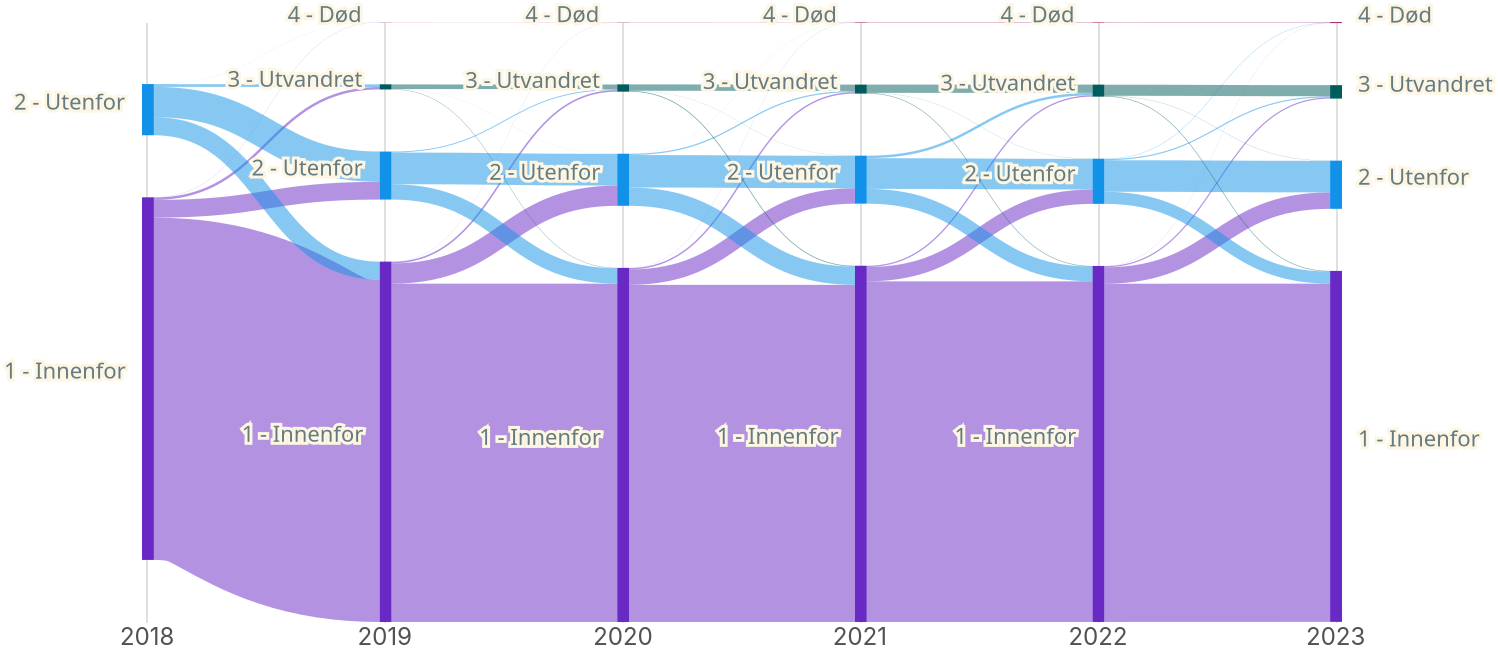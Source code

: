 {
  "usermeta": {
    "preamble": "This chart was created by https://microdata.no. Edit the `config` section to alter appearance."
  },
  "axes": [
    {
      "orient": "bottom",
      "labelAngle": 0,
      "scale": "x",
      "domain": false,
      "ticks": false,
      "encode": {
        "labels": {
          "update": {"text": {"scale": "stackNames", "field": "value"}}
        }
      }
    }
  ],
  "width": 600,
  "scales": [
    {
      "name": "x",
      "type": "band",
      "range": "width",
      "domain": {"data": "finalTable", "field": "stack"},
      "paddingInner": 0.95
    },
    {
      "name": "stackNames",
      "type": "ordinal",
      "range": {"data": "finalTable", "field": "stacklabel"},
      "domain": {"data": "finalTable", "field": "stack"}
    },
    {
      "name": "y",
      "type": "linear",
      "range": "height",
      "domain": {"data": "finalTable", "field": "y1"}
    },
    {
      "name": "color",
      "type": "ordinal",
      "range": "category",
      "domain": {"data": "finalTable", "field": "code"}
    }
  ],
  "$schema": "https://vega.github.io/schema/vega/v6.json",
  "marks": [
    {
      "type": "rect",
      "from": {"data": "finalTable"},
      "encode": {
        "update": {
          "x": {"scale": "x", "field": "stack"},
          "width": {"scale": "x", "band": 1},
          "y": {"scale": "y", "field": "y0"},
          "y2": {"scale": "y", "field": "y1"},
          "fill": {"scale": "color", "field": "code"},
          "fillOpacity": {
            "signal": "( segmentHover.hovered == datum.name || pathHover.source == datum.name || pathHover.destination == datum.name || (indexof(( segmentHover.codes || []), datum.name) > -1) ) ? 1 : chartHover.hovered != null ? 0.2 : 1 "
          },
          "strokeWidth": {"value": 0},
          "stroke": {"scale": "color", "field": "code"}
        },
        "hover": {
          "tooltip": {
            "signal": "datum.stacklabel + ', ' + datum.catlabel + '  ' + format(datum.percentage, '.1%') "
          }
        }
      }
    },
    {
      "type": "path",
      "name": "links",
      "from": {"data": "linkTable"},
      "clip": true,
      "encode": {
        "update": {
          "strokeWidth": {"field": "strokeWidth"},
          "path": {"field": "path"},
          "strokeOpacity": {
            "signal": "( segmentHover.hovered == datum.source || segmentHover.hovered == datum.destination || ( pathHover.source == datum.source && pathHover.destination == datum.destination ) ) ? 1 : chartHover.hovered != null ? 0.2 : 0.5 "
          },
          "stroke": {"field": "sourceCode", "scale": "color"}
        },
        "hover": {
          "tooltip": {
            "signal": "datum.sourceStackLabel + ', ' + datum.sourceLabel + ' → '  + datum.destinationStackLabel + ', ' + datum.destinationLabel + '​  ' + format(datum.value, ',.0f') "
          }
        }
      }
    },
    {
      "type": "group",
      "name": "labelText",
      "zindex": 1,
      "from": {
        "facet": {
          "data": "finalTable",
          "name": "labelFacet",
          "groupby": [
            "name",
            "stack",
            "yc",
            "value",
            "sourceLabel",
            "stackLabel",
            "labelpos"
          ]
        }
      },
      "clip": false,
      "encode": {
        "update": {
          "x": {
            "signal": "datum.labelpos=='left'?scale('x',datum.stack)-8 : scale('x',datum.stack) + (bandwidth('x')) +8"
          },
          "yc": {"scale": "y", "signal": "datum.yc"},
          "width": {"signal": "0"},
          "height": {"signal": "0"},
          "fillOpacity": {"signal": "1"}
        }
      },
      "marks": [
        {
          "type": "text",
          "name": "headingOutline",
          "from": {"data": "labelFacet"},
          "encode": {
            "update": {
              "x": {"value": 0},
              "y": {"value": 0},
              "text": {
                "signal": "datum.labelpos=='none'?'':(datum.shortlabel?datum.shortlabel:datum.catlabel)"
              },
              "align": {"signal": "datum.labelpos=='left'?'right':'left'"},
              "fontWeight": {"value": "normal"},
              "stroke": {"value": "#fdf6e3"},
              "strokeOpacity": {
                "signal": "( segmentHover.hovered == datum.name || pathHover.source == datum.name || pathHover.destination == datum.name || (indexof(( segmentHover.codes || []), datum.name) > -1) ) ? 1 : chartHover.hovered != null ? 0.2 : 1 "
              },
              "strokeWidth": {"value": 3}
            }
          }
        },
        {
          "type": "text",
          "name": "heading",
          "from": {"data": "labelFacet"},
          "encode": {
            "update": {
              "x": {"value": 0},
              "y": {"value": 0},
              "text": {
                "signal": "datum.labelpos=='none'?'':(datum.shortlabel?datum.shortlabel:datum.catlabel)"
              },
              "align": {"signal": "datum.labelpos=='left'?'right':'left'"},
              "fill": {"value": "#657b83"},
              "fillOpacity": {
                "signal": "( segmentHover.hovered == datum.name || pathHover.source == datum.name || pathHover.destination == datum.name || (indexof(( segmentHover.codes || []), datum.name) > -1) ) ? 1 : chartHover.hovered != null ? 0.2 : 1 "
              },
              "fontWeight": {"value": "normal"}
            }
          }
        }
      ]
    },
    {
      "type": "rect",
      "from": {"data": "labelText"},
      "encode": {
        "update": {
          "x": {"field": "bounds.x1", "offset": -2},
          "x2": {"field": "bounds.x2", "offset": 2},
          "y": {"field": "bounds.y1", "offset": -2},
          "y2": {"field": "bounds.y2", "offset": 2},
          "opacity": {"value": 0},
          "cornerRadius": {"value": 4}
        }
      }
    }
  ],
  "signals": [
    {
      "name": "standardGap",
      "value": 15,
      "description": "Gap as a percentage of full domain"
    },
    {
      "name": "chartHover",
      "value": {},
      "description": "mouse is hovering the chart",
      "on": [
        {"events": "view:mouseover", "update": "{hovered:true}"},
        {"events": "mouseout", "update": "{}"}
      ]
    },
    {
      "name": "segmentHover",
      "description": "Highlight related segments and link when hovering segment",
      "value": {},
      "on": [
        {
          "events": "rect:mouseover",
          "update": "{hovered:datum.name, code: datum.code, codes: ((data('linkedSegments')[0])[datum.name])}"
        },
        {"events": "mouseout", "update": "{}"}
      ]
    },
    {
      "name": "pathHover",
      "description": "Highlight related segments and link when hovering links",
      "value": {},
      "on": [
        {
          "events": "path:mouseover",
          "update": "{source:datum.source, destination:datum.destination}"
        },
        {"events": "mouseout", "update": "{}"}
      ]
    },
    {
      "name": "base",
      "value": "center",
      "description": "How to stack (center or zero)"
    }
  ],
  "height": 300,
  "data": [
    {
      "name": "rawcats",
      "values": [
        {
          "code": "1.1 - Innenfor",
          "label": "1 - Innenfor",
          "trunkated-label": null
        },
        {
          "code": "1.2 - Utenfor",
          "label": "2 - Utenfor",
          "trunkated-label": null
        },
        {
          "code": "2.1 - Innenfor",
          "label": "1 - Innenfor",
          "trunkated-label": null
        },
        {
          "code": "2.2 - Utenfor",
          "label": "2 - Utenfor",
          "trunkated-label": null
        },
        {
          "code": "2.3 - Utvandret",
          "label": "3 - Utvandret",
          "trunkated-label": null
        },
        {"code": "2.4 - Død", "label": "4 - Død", "trunkated-label": null},
        {
          "code": "3.1 - Innenfor",
          "label": "1 - Innenfor",
          "trunkated-label": null
        },
        {
          "code": "3.2 - Utenfor",
          "label": "2 - Utenfor",
          "trunkated-label": null
        },
        {
          "code": "3.3 - Utvandret",
          "label": "3 - Utvandret",
          "trunkated-label": null
        },
        {"code": "3.4 - Død", "label": "4 - Død", "trunkated-label": null},
        {
          "code": "4.1 - Innenfor",
          "label": "1 - Innenfor",
          "trunkated-label": null
        },
        {
          "code": "4.2 - Utenfor",
          "label": "2 - Utenfor",
          "trunkated-label": null
        },
        {
          "code": "4.3 - Utvandret",
          "label": "3 - Utvandret",
          "trunkated-label": null
        },
        {"code": "4.4 - Død", "label": "4 - Død", "trunkated-label": null},
        {
          "code": "5.1 - Innenfor",
          "label": "1 - Innenfor",
          "trunkated-label": null
        },
        {
          "code": "5.2 - Utenfor",
          "label": "2 - Utenfor",
          "trunkated-label": null
        },
        {
          "code": "5.3 - Utvandret",
          "label": "3 - Utvandret",
          "trunkated-label": null
        },
        {"code": "5.4 - Død", "label": "4 - Død", "trunkated-label": null},
        {
          "code": "6.1 - Innenfor",
          "label": "1 - Innenfor",
          "trunkated-label": null
        },
        {
          "code": "6.2 - Utenfor",
          "label": "2 - Utenfor",
          "trunkated-label": null
        },
        {
          "code": "6.3 - Utvandret",
          "label": "3 - Utvandret",
          "trunkated-label": null
        },
        {"code": "6.4 - Død", "label": "4 - Død", "trunkated-label": null}
      ]
    },
    {
      "name": "rawstacks",
      "values": [
        {"id": 1, "label": "2018", "height": 80},
        {"id": 2, "label": "2019", "height": 80},
        {"id": 3, "label": "2020", "height": 80},
        {"id": 4, "label": "2021", "height": 80},
        {"id": 5, "label": "2022", "height": 80},
        {"id": 6, "label": "2023", "height": 80}
      ]
    },
    {
      "name": "rawstacksegments",
      "values": [
        {
          "catid": "1.1 - Innenfor",
          "code": "1 - Innenfor",
          "stack": 1,
          "sort": 1,
          "labelpos": "left",
          "gap": 0
        },
        {
          "catid": "1.2 - Utenfor",
          "code": "2 - Utenfor",
          "stack": 1,
          "sort": 1,
          "labelpos": "left",
          "gap": 0
        },
        {
          "catid": "2.1 - Innenfor",
          "code": "1 - Innenfor",
          "stack": 2,
          "sort": 2,
          "labelpos": "left",
          "gap": 0
        },
        {
          "catid": "2.2 - Utenfor",
          "code": "2 - Utenfor",
          "stack": 2,
          "sort": 2,
          "labelpos": "left",
          "gap": 0
        },
        {
          "catid": "2.3 - Utvandret",
          "code": "3 - Utvandret",
          "stack": 2,
          "sort": 2,
          "labelpos": "left",
          "gap": 0
        },
        {
          "catid": "2.4 - Død",
          "code": "4 - Død",
          "stack": 2,
          "sort": 2,
          "labelpos": "left",
          "gap": 0
        },
        {
          "catid": "3.1 - Innenfor",
          "code": "1 - Innenfor",
          "stack": 3,
          "sort": 3,
          "labelpos": "left",
          "gap": 0
        },
        {
          "catid": "3.2 - Utenfor",
          "code": "2 - Utenfor",
          "stack": 3,
          "sort": 3,
          "labelpos": "left",
          "gap": 0
        },
        {
          "catid": "3.3 - Utvandret",
          "code": "3 - Utvandret",
          "stack": 3,
          "sort": 3,
          "labelpos": "left",
          "gap": 0
        },
        {
          "catid": "3.4 - Død",
          "code": "4 - Død",
          "stack": 3,
          "sort": 3,
          "labelpos": "left",
          "gap": 0
        },
        {
          "catid": "4.1 - Innenfor",
          "code": "1 - Innenfor",
          "stack": 4,
          "sort": 4,
          "labelpos": "left",
          "gap": 0
        },
        {
          "catid": "4.2 - Utenfor",
          "code": "2 - Utenfor",
          "stack": 4,
          "sort": 4,
          "labelpos": "left",
          "gap": 0
        },
        {
          "catid": "4.3 - Utvandret",
          "code": "3 - Utvandret",
          "stack": 4,
          "sort": 4,
          "labelpos": "left",
          "gap": 0
        },
        {
          "catid": "4.4 - Død",
          "code": "4 - Død",
          "stack": 4,
          "sort": 4,
          "labelpos": "left",
          "gap": 0
        },
        {
          "catid": "5.1 - Innenfor",
          "code": "1 - Innenfor",
          "stack": 5,
          "sort": 5,
          "labelpos": "left",
          "gap": 0
        },
        {
          "catid": "5.2 - Utenfor",
          "code": "2 - Utenfor",
          "stack": 5,
          "sort": 5,
          "labelpos": "left",
          "gap": 0
        },
        {
          "catid": "5.3 - Utvandret",
          "code": "3 - Utvandret",
          "stack": 5,
          "sort": 5,
          "labelpos": "left",
          "gap": 0
        },
        {
          "catid": "5.4 - Død",
          "code": "4 - Død",
          "stack": 5,
          "sort": 5,
          "labelpos": "left",
          "gap": 0
        },
        {
          "catid": "6.1 - Innenfor",
          "code": "1 - Innenfor",
          "stack": 6,
          "sort": 6,
          "labelpos": "right",
          "gap": 0
        },
        {
          "catid": "6.2 - Utenfor",
          "code": "2 - Utenfor",
          "stack": 6,
          "sort": 6,
          "labelpos": "right",
          "gap": 0
        },
        {
          "catid": "6.3 - Utvandret",
          "code": "3 - Utvandret",
          "stack": 6,
          "sort": 6,
          "labelpos": "right",
          "gap": 0
        },
        {
          "catid": "6.4 - Død",
          "code": "4 - Død",
          "stack": 6,
          "sort": 6,
          "labelpos": "right",
          "gap": 0
        }
      ]
    },
    {
      "name": "rawpaths",
      "values": [
        {
          "source": "1.1 - Innenfor",
          "destination": "2.1 - Innenfor",
          "value": 33832,
          "from-stack": 1,
          "to-stack": 2
        },
        {
          "source": "1.1 - Innenfor",
          "destination": "2.2 - Utenfor",
          "value": 1750,
          "from-stack": 1,
          "to-stack": 2
        },
        {
          "source": "1.1 - Innenfor",
          "destination": "2.3 - Utvandret",
          "value": 245,
          "from-stack": 1,
          "to-stack": 2
        },
        {
          "source": "1.1 - Innenfor",
          "destination": "2.4 - Død",
          "value": 16,
          "from-stack": 1,
          "to-stack": 2
        },
        {
          "source": "1.2 - Utenfor",
          "destination": "2.1 - Innenfor",
          "value": 1789,
          "from-stack": 1,
          "to-stack": 2
        },
        {
          "source": "1.2 - Utenfor",
          "destination": "2.2 - Utenfor",
          "value": 2996,
          "from-stack": 1,
          "to-stack": 2
        },
        {
          "source": "1.2 - Utenfor",
          "destination": "2.3 - Utvandret",
          "value": 265,
          "from-stack": 1,
          "to-stack": 2
        },
        {
          "source": "1.2 - Utenfor",
          "destination": "2.4 - Død",
          "value": 8,
          "from-stack": 1,
          "to-stack": 2
        },
        {
          "source": "2.1 - Innenfor",
          "destination": "3.1 - Innenfor",
          "value": 33443,
          "from-stack": 2,
          "to-stack": 3
        },
        {
          "source": "2.1 - Innenfor",
          "destination": "3.2 - Utenfor",
          "value": 2001,
          "from-stack": 2,
          "to-stack": 3
        },
        {
          "source": "2.1 - Innenfor",
          "destination": "3.3 - Utvandret",
          "value": 159,
          "from-stack": 2,
          "to-stack": 3
        },
        {
          "source": "2.1 - Innenfor",
          "destination": "3.4 - Død",
          "value": 11,
          "from-stack": 2,
          "to-stack": 3
        },
        {
          "source": "2.2 - Utenfor",
          "destination": "3.1 - Innenfor",
          "value": 1521,
          "from-stack": 2,
          "to-stack": 3
        },
        {
          "source": "2.2 - Utenfor",
          "destination": "3.2 - Utenfor",
          "value": 3130,
          "from-stack": 2,
          "to-stack": 3
        },
        {
          "source": "2.2 - Utenfor",
          "destination": "3.3 - Utvandret",
          "value": 92,
          "from-stack": 2,
          "to-stack": 3
        },
        {
          "source": "2.3 - Utvandret",
          "destination": "3.1 - Innenfor",
          "value": 38,
          "from-stack": 2,
          "to-stack": 3
        },
        {
          "source": "2.3 - Utvandret",
          "destination": "3.2 - Utenfor",
          "value": 6,
          "from-stack": 2,
          "to-stack": 3
        },
        {
          "source": "2.3 - Utvandret",
          "destination": "3.3 - Utvandret",
          "value": 456,
          "from-stack": 2,
          "to-stack": 3
        },
        {
          "source": "2.4 - Død",
          "destination": "3.4 - Død",
          "value": 18,
          "from-stack": 2,
          "to-stack": 3
        },
        {
          "source": "3.1 - Innenfor",
          "destination": "4.1 - Innenfor",
          "value": 33324,
          "from-stack": 3,
          "to-stack": 4
        },
        {
          "source": "3.1 - Innenfor",
          "destination": "4.2 - Utenfor",
          "value": 1522,
          "from-stack": 3,
          "to-stack": 4
        },
        {
          "source": "3.1 - Innenfor",
          "destination": "4.3 - Utvandret",
          "value": 141,
          "from-stack": 3,
          "to-stack": 4
        },
        {
          "source": "3.1 - Innenfor",
          "destination": "4.4 - Død",
          "value": 12,
          "from-stack": 3,
          "to-stack": 4
        },
        {
          "source": "3.2 - Utenfor",
          "destination": "4.1 - Innenfor",
          "value": 1812,
          "from-stack": 3,
          "to-stack": 4
        },
        {
          "source": "3.2 - Utenfor",
          "destination": "4.2 - Utenfor",
          "value": 3207,
          "from-stack": 3,
          "to-stack": 4
        },
        {
          "source": "3.2 - Utenfor",
          "destination": "4.3 - Utvandret",
          "value": 120,
          "from-stack": 3,
          "to-stack": 4
        },
        {
          "source": "3.2 - Utenfor",
          "destination": "4.4 - Død",
          "value": 7,
          "from-stack": 3,
          "to-stack": 4
        },
        {
          "source": "3.3 - Utvandret",
          "destination": "4.1 - Innenfor",
          "value": 78,
          "from-stack": 3,
          "to-stack": 4
        },
        {
          "source": "3.3 - Utvandret",
          "destination": "4.2 - Utenfor",
          "value": 14,
          "from-stack": 3,
          "to-stack": 4
        },
        {
          "source": "3.3 - Utvandret",
          "destination": "4.3 - Utvandret",
          "value": 630,
          "from-stack": 3,
          "to-stack": 4
        },
        {
          "source": "3.4 - Død",
          "destination": "4.4 - Død",
          "value": 28,
          "from-stack": 3,
          "to-stack": 4
        },
        {
          "source": "4.1 - Innenfor",
          "destination": "5.1 - Innenfor",
          "value": 33671,
          "from-stack": 4,
          "to-stack": 5
        },
        {
          "source": "4.1 - Innenfor",
          "destination": "5.2 - Utenfor",
          "value": 1414,
          "from-stack": 4,
          "to-stack": 5
        },
        {
          "source": "4.1 - Innenfor",
          "destination": "5.3 - Utvandret",
          "value": 127,
          "from-stack": 4,
          "to-stack": 5
        },
        {
          "source": "4.2 - Utenfor",
          "destination": "5.1 - Innenfor",
          "value": 1464,
          "from-stack": 4,
          "to-stack": 5
        },
        {
          "source": "4.2 - Utenfor",
          "destination": "5.2 - Utenfor",
          "value": 3032,
          "from-stack": 4,
          "to-stack": 5
        },
        {
          "source": "4.2 - Utenfor",
          "destination": "5.3 - Utvandret",
          "value": 245,
          "from-stack": 4,
          "to-stack": 5
        },
        {
          "source": "4.3 - Utvandret",
          "destination": "5.1 - Innenfor",
          "value": 58,
          "from-stack": 4,
          "to-stack": 5
        },
        {
          "source": "4.3 - Utvandret",
          "destination": "5.2 - Utenfor",
          "value": 17,
          "from-stack": 4,
          "to-stack": 5
        },
        {
          "source": "4.3 - Utvandret",
          "destination": "5.3 - Utvandret",
          "value": 816,
          "from-stack": 4,
          "to-stack": 5
        },
        {
          "source": "4.4 - Død",
          "destination": "5.4 - Død",
          "value": 52,
          "from-stack": 4,
          "to-stack": 5
        },
        {
          "source": "5.1 - Innenfor",
          "destination": "6.1 - Innenfor",
          "value": 33434,
          "from-stack": 5,
          "to-stack": 6
        },
        {
          "source": "5.1 - Innenfor",
          "destination": "6.2 - Utenfor",
          "value": 1623,
          "from-stack": 5,
          "to-stack": 6
        },
        {
          "source": "5.1 - Innenfor",
          "destination": "6.3 - Utvandret",
          "value": 117,
          "from-stack": 5,
          "to-stack": 6
        },
        {
          "source": "5.1 - Innenfor",
          "destination": "6.4 - Død",
          "value": 11,
          "from-stack": 5,
          "to-stack": 6
        },
        {
          "source": "5.2 - Utenfor",
          "destination": "6.1 - Innenfor",
          "value": 1197,
          "from-stack": 5,
          "to-stack": 6
        },
        {
          "source": "5.2 - Utenfor",
          "destination": "6.2 - Utenfor",
          "value": 3117,
          "from-stack": 5,
          "to-stack": 6
        },
        {
          "source": "5.2 - Utenfor",
          "destination": "6.3 - Utvandret",
          "value": 113,
          "from-stack": 5,
          "to-stack": 6
        },
        {
          "source": "5.2 - Utenfor",
          "destination": "6.4 - Død",
          "value": 33,
          "from-stack": 5,
          "to-stack": 6
        },
        {
          "source": "5.3 - Utvandret",
          "destination": "6.1 - Innenfor",
          "value": 62,
          "from-stack": 5,
          "to-stack": 6
        },
        {
          "source": "5.3 - Utvandret",
          "destination": "6.2 - Utenfor",
          "value": 22,
          "from-stack": 5,
          "to-stack": 6
        },
        {
          "source": "5.3 - Utvandret",
          "destination": "6.3 - Utvandret",
          "value": 1096,
          "from-stack": 5,
          "to-stack": 6
        },
        {
          "source": "5.4 - Død",
          "destination": "6.4 - Død",
          "value": 52,
          "from-stack": 5,
          "to-stack": 6
        }
      ]
    },
    {
      "name": "stacksegments",
      "source": "rawpaths",
      "transform": [
        {"type": "filter", "expr": "datum.source != null"},
        {"type": "formula", "as": "end", "expr": "['source','destination']"},
        {
          "type": "formula",
          "as": "name",
          "expr": "[datum.source,datum.destination]"
        },
        {"type": "project", "fields": ["end", "name", "value"]},
        {"type": "flatten", "fields": ["end", "name"]},
        {
          "type": "lookup",
          "from": "rawstacksegments",
          "key": "catid",
          "values": ["code", "stack", "sort", "gap", "labelpos"],
          "fields": ["name"]
        },
        {
          "type": "lookup",
          "from": "rawcats",
          "key": "code",
          "values": ["label", "trunkated-label"],
          "fields": ["name"],
          "as": ["catlabel", "shortlabel"]
        },
        {
          "type": "lookup",
          "from": "rawstacks",
          "key": "id",
          "values": ["label"],
          "fields": ["stack"],
          "as": ["stacklabel"]
        },
        {
          "type": "aggregate",
          "fields": [
            "value",
            "stack",
            "sort",
            "gap",
            "labelpos",
            "code",
            "catlabel",
            "shortlabel",
            "stacklabel"
          ],
          "groupby": ["end", "name"],
          "ops": [
            "sum",
            "max",
            "max",
            "max",
            "max",
            "max",
            "max",
            "max",
            "max"
          ],
          "as": [
            "value",
            "stack",
            "sort",
            "gap",
            "labelpos",
            "code",
            "catlabel",
            "shortlabel",
            "stacklabel"
          ]
        },
        {
          "type": "aggregate",
          "fields": [
            "value",
            "stack",
            "sort",
            "gap",
            "labelpos",
            "code",
            "catlabel",
            "shortlabel",
            "stacklabel"
          ],
          "groupby": ["name"],
          "ops": [
            "max",
            "max",
            "max",
            "max",
            "max",
            "max",
            "max",
            "max",
            "max"
          ],
          "as": [
            "value",
            "stack",
            "sort",
            "gap",
            "labelpos",
            "code",
            "catlabel",
            "shortlabel",
            "stacklabel"
          ]
        },
        {
          "type": "joinaggregate",
          "fields": ["value"],
          "groupby": ["stack"],
          "ops": ["sum"],
          "as": ["segmentsum"]
        },
        {
          "type": "formula",
          "expr": "datum.value / datum.segmentsum",
          "as": "percentage"
        },
        {"type": "formula", "as": "gap", "expr": "datum.gap?datum.gap:0"}
      ]
    },
    {
      "name": "maxValue",
      "source": ["stacksegments"],
      "transform": [
        {
          "type": "aggregate",
          "fields": ["value"],
          "groupby": ["stack"],
          "ops": ["sum"],
          "as": ["value"]
        },
        {
          "type": "aggregate",
          "fields": ["value"],
          "ops": ["max"],
          "as": ["value"]
        }
      ]
    },
    {
      "name": "finalTable",
      "source": ["stacksegments"],
      "transform": [
        {
          "type": "formula",
          "as": "spacer",
          "expr": " (data('maxValue')[0].value/100)*(standardGap+datum.gap)"
        },
        {"type": "formula", "as": "type", "expr": "['data','spacer']"},
        {
          "type": "formula",
          "as": "spacedValue",
          "expr": "[datum.value,datum.spacer]"
        },
        {"type": "flatten", "fields": ["type", "spacedValue"]},
        {
          "type": "stack",
          "groupby": ["stack"],
          "sort": {"field": "sort", "order": "descending"},
          "field": "spacedValue",
          "offset": {"signal": "base"}
        },
        {"type": "formula", "expr": "((datum.value)/2)+datum.y0", "as": "yc"},
        {"type": "filter", "expr": "datum.type == 'data'"}
      ]
    },
    {
      "name": "linkTable",
      "source": ["rawpaths"],
      "transform": [
        {"type": "filter", "expr": "datum.source != null"},
        {
          "type": "lookup",
          "from": "finalTable",
          "key": "name",
          "values": [
            "y0",
            "y1",
            "stack",
            "sort",
            "code",
            "catlabel",
            "stacklabel",
            "percentage"
          ],
          "fields": ["source"],
          "as": [
            "sourceStacky0",
            "sourceStacky1",
            "sourceStack",
            "sourceSort",
            "sourceCode",
            "sourceLabel",
            "sourceStackLabel",
            "sourceStackPercentage"
          ]
        },
        {
          "type": "lookup",
          "from": "finalTable",
          "key": "name",
          "values": [
            "y0",
            "y1",
            "stack",
            "sort",
            "code",
            "catlabel",
            "stacklabel",
            "percentage"
          ],
          "fields": ["destination"],
          "as": [
            "destinationStacky0",
            "destinationStacky1",
            "destinationStack",
            "destinationSort",
            "destinationCode",
            "destinationLabel",
            "destinationStackLabel",
            "destinationStackPercentage"
          ]
        },
        {
          "type": "stack",
          "groupby": ["source"],
          "sort": {"field": "destinationSort", "order": "descending"},
          "field": "value",
          "offset": "zero",
          "as": ["syi0", "syi1"]
        },
        {
          "type": "formula",
          "expr": "datum.syi0+datum.sourceStacky0",
          "as": "sy0"
        },
        {"type": "formula", "expr": "datum.sy0+datum.value", "as": "sy1"},
        {
          "type": "stack",
          "groupby": ["destination"],
          "sort": {"field": "sourceSort", "order": "descending"},
          "field": "value",
          "offset": "zero",
          "as": ["dyi0", "dyi1"]
        },
        {
          "type": "formula",
          "expr": "datum.dyi0+datum.destinationStacky0",
          "as": "dy0"
        },
        {"type": "formula", "expr": "datum.dy0+datum.value", "as": "dy1"},
        {"type": "formula", "expr": "((datum.value)/2)+datum.sy0", "as": "syc"},
        {"type": "formula", "expr": "((datum.value)/2)+datum.dy0", "as": "dyc"},
        {
          "type": "linkpath",
          "orient": "horizontal",
          "shape": "diagonal",
          "sourceY": {"expr": "scale('y',datum.syc)"},
          "sourceX": {
            "expr": "scale('x',toNumber(datum.sourceStack))+ bandwidth('x')"
          },
          "targetY": {"expr": "scale('y',datum.dyc)"},
          "targetX": {"expr": "scale('x',datum.destinationStack)"}
        },
        {
          "type": "formula",
          "expr": "range('y')[0]-scale('y',datum.value)",
          "as": "strokeWidth"
        }
      ]
    },
    {
      "name": "linkedSegments",
      "values": {
        "6.3 - Utvandret": [
          "5.1 - Innenfor",
          "5.2 - Utenfor",
          "5.3 - Utvandret"
        ],
        "6.4 - Død": ["5.1 - Innenfor", "5.2 - Utenfor", "5.4 - Død"],
        "2.2 - Utenfor": [
          "1.1 - Innenfor",
          "1.2 - Utenfor",
          "3.1 - Innenfor",
          "3.2 - Utenfor",
          "3.3 - Utvandret"
        ],
        "1.2 - Utenfor": [
          "2.1 - Innenfor",
          "2.2 - Utenfor",
          "2.3 - Utvandret",
          "2.4 - Død"
        ],
        "6.2 - Utenfor": ["5.1 - Innenfor", "5.2 - Utenfor", "5.3 - Utvandret"],
        "2.4 - Død": ["1.1 - Innenfor", "1.2 - Utenfor", "3.4 - Død"],
        "4.4 - Død": [
          "3.1 - Innenfor",
          "3.2 - Utenfor",
          "3.4 - Død",
          "5.4 - Død"
        ],
        "3.4 - Død": ["2.1 - Innenfor", "2.4 - Død", "4.4 - Død"],
        "5.2 - Utenfor": [
          "4.1 - Innenfor",
          "4.2 - Utenfor",
          "4.3 - Utvandret",
          "6.1 - Innenfor",
          "6.2 - Utenfor",
          "6.3 - Utvandret",
          "6.4 - Død"
        ],
        "2.1 - Innenfor": [
          "1.1 - Innenfor",
          "1.2 - Utenfor",
          "3.1 - Innenfor",
          "3.2 - Utenfor",
          "3.3 - Utvandret",
          "3.4 - Død"
        ],
        "4.1 - Innenfor": [
          "3.1 - Innenfor",
          "3.2 - Utenfor",
          "3.3 - Utvandret",
          "5.1 - Innenfor",
          "5.2 - Utenfor",
          "5.3 - Utvandret"
        ],
        "5.3 - Utvandret": [
          "4.1 - Innenfor",
          "4.2 - Utenfor",
          "4.3 - Utvandret",
          "6.1 - Innenfor",
          "6.2 - Utenfor",
          "6.3 - Utvandret"
        ],
        "3.3 - Utvandret": [
          "2.1 - Innenfor",
          "2.2 - Utenfor",
          "2.3 - Utvandret",
          "4.1 - Innenfor",
          "4.2 - Utenfor",
          "4.3 - Utvandret"
        ],
        "6.1 - Innenfor": [
          "5.1 - Innenfor",
          "5.2 - Utenfor",
          "5.3 - Utvandret"
        ],
        "2.3 - Utvandret": [
          "1.1 - Innenfor",
          "1.2 - Utenfor",
          "3.1 - Innenfor",
          "3.2 - Utenfor",
          "3.3 - Utvandret"
        ],
        "4.2 - Utenfor": [
          "3.1 - Innenfor",
          "3.2 - Utenfor",
          "3.3 - Utvandret",
          "5.1 - Innenfor",
          "5.2 - Utenfor",
          "5.3 - Utvandret"
        ],
        "5.1 - Innenfor": [
          "4.1 - Innenfor",
          "4.2 - Utenfor",
          "4.3 - Utvandret",
          "6.1 - Innenfor",
          "6.2 - Utenfor",
          "6.3 - Utvandret",
          "6.4 - Død"
        ],
        "3.1 - Innenfor": [
          "2.1 - Innenfor",
          "2.2 - Utenfor",
          "2.3 - Utvandret",
          "4.1 - Innenfor",
          "4.2 - Utenfor",
          "4.3 - Utvandret",
          "4.4 - Død"
        ],
        "3.2 - Utenfor": [
          "2.1 - Innenfor",
          "2.2 - Utenfor",
          "2.3 - Utvandret",
          "4.1 - Innenfor",
          "4.2 - Utenfor",
          "4.3 - Utvandret",
          "4.4 - Død"
        ],
        "1.1 - Innenfor": [
          "2.1 - Innenfor",
          "2.2 - Utenfor",
          "2.3 - Utvandret",
          "2.4 - Død"
        ],
        "4.3 - Utvandret": [
          "3.1 - Innenfor",
          "3.2 - Utenfor",
          "3.3 - Utvandret",
          "5.1 - Innenfor",
          "5.2 - Utenfor",
          "5.3 - Utvandret"
        ],
        "5.4 - Død": ["4.4 - Død", "6.4 - Død"]
      }
    }
  ],
  "config": {
    "background": "#ffffff",
    "arc": {"fill": "#6929c4"},
    "area": {"fill": "#6929c4"},
    "path": {"stroke": "#6929c4"},
    "rect": {"fill": "#6929c4"},
    "shape": {"stroke": "#6929c4"},
    "symbol": {"stroke": "#6929c4"},
    "circle": {"fill": "#6929c4"},
    "view": {"fill": "#ffffff", "stroke": "#ffffff"},
    "group": {"fill": "#ffffff"},
    "title": {
      "color": "#161616",
      "anchor": "start",
      "dy": -15,
      "fontSize": 16,
      "font": "IBM Plex Sans,system-ui,-apple-system,BlinkMacSystemFont,\".sfnstext-regular\",sans-serif",
      "fontWeight": 600
    },
    "axis": {
      "labelColor": "#525252",
      "labelFontSize": 12,
      "labelFont": "IBM Plex Sans Condensed, system-ui, -apple-system, BlinkMacSystemFont, \".SFNSText-Regular\", sans-serif",
      "labelFontWeight": 400,
      "titleColor": "#161616",
      "titleFontWeight": 600,
      "titleFontSize": 12,
      "grid": true,
      "gridColor": "#e0e0e0",
      "labelAngle": 0
    },
    "axisX": {"titlePadding": 10},
    "axisY": {"titlePadding": 2.5},
    "style": {
      "guide-label": {
        "font": "IBM Plex Sans,system-ui,-apple-system,BlinkMacSystemFont,\".sfnstext-regular\",sans-serif",
        "fill": "#525252",
        "fontWeight": 400
      },
      "guide-title": {
        "font": "IBM Plex Sans,system-ui,-apple-system,BlinkMacSystemFont,\".sfnstext-regular\",sans-serif",
        "fill": "#525252",
        "fontWeight": 400
      }
    },
    "range": {
      "category": [
        "#6929c4",
        "#1192e8",
        "#005d5d",
        "#9f1853",
        "#fa4d56",
        "#570408",
        "#198038",
        "#002d9c",
        "#ee538b",
        "#b28600",
        "#009d9a",
        "#012749",
        "#8a3800",
        "#a56eff"
      ],
      "diverging": [
        "#750e13",
        "#a2191f",
        "#da1e28",
        "#fa4d56",
        "#ff8389",
        "#ffb3b8",
        "#ffd7d9",
        "#fff1f1",
        "#e5f6ff",
        "#bae6ff",
        "#82cfff",
        "#33b1ff",
        "#1192e8",
        "#0072c3",
        "#00539a",
        "#003a6d"
      ],
      "heatmap": [
        "#f6f2ff",
        "#e8daff",
        "#d4bbff",
        "#be95ff",
        "#a56eff",
        "#8a3ffc",
        "#6929c4",
        "#491d8b",
        "#31135e",
        "#1c0f30"
      ]
    }
  }
}